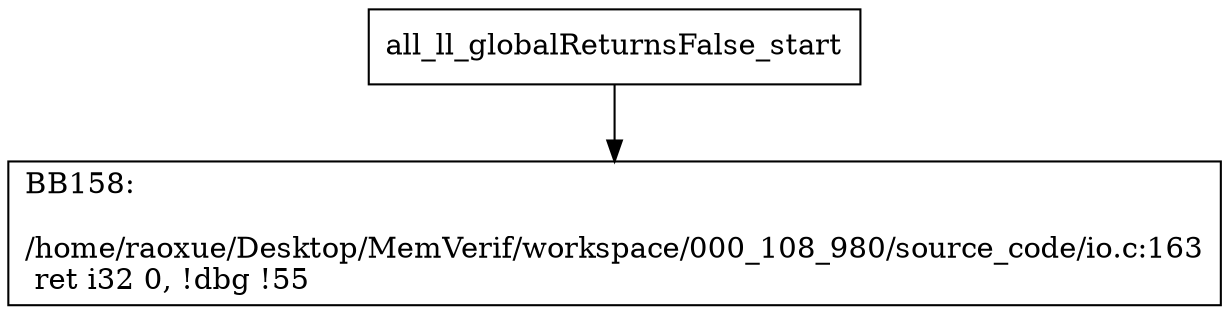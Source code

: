 digraph "CFG for'all_ll_globalReturnsFalse' function" {
	BBall_ll_globalReturnsFalse_start[shape=record,label="{all_ll_globalReturnsFalse_start}"];
	BBall_ll_globalReturnsFalse_start-> all_ll_globalReturnsFalseBB158;
	all_ll_globalReturnsFalseBB158 [shape=record, label="{BB158:\l\l/home/raoxue/Desktop/MemVerif/workspace/000_108_980/source_code/io.c:163\l
  ret i32 0, !dbg !55\l
}"];
}
